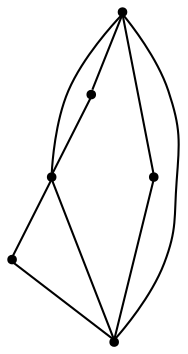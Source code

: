 graph {
  node [shape=point,comment="{\"directed\":false,\"doi\":\"10.1007/978-3-030-68766-3_7\",\"figure\":\"3 (3)\"}"]

  v0 [pos="699.0238353161388,434.6988308945397"]
  v1 [pos="449.63411486659004,517.5359735152904"]
  v2 [pos="474.5755907054918,683.2186523250582"]
  v3 [pos="480.9474363067014,662.0488014050852"]
  v4 [pos="300.00195179282525,434.6988308945397"]
  v5 [pos="470.1832207530091,652.3641497292806"]

  v0 -- v1 [id="-1",pos="699.0238353161388,434.6988308945397 449.63411486659004,517.5359735152904 449.63411486659004,517.5359735152904 449.63411486659004,517.5359735152904"]
  v4 -- v0 [id="-2",pos="300.00195179282525,434.6988308945397 699.0238353161388,434.6988308945397 699.0238353161388,434.6988308945397 699.0238353161388,434.6988308945397"]
  v4 -- v1 [id="-4",pos="300.00195179282525,434.6988308945397 449.63411486659004,517.5359735152904 449.63411486659004,517.5359735152904 449.63411486659004,517.5359735152904"]
  v0 -- v2 [id="-5",pos="699.0238353161388,434.6988308945397 474.5755907054918,683.2186523250582 474.5755907054918,683.2186523250582 474.5755907054918,683.2186523250582"]
  v0 -- v3 [id="-6",pos="699.0238353161388,434.6988308945397 480.9474363067014,662.0488014050852 480.9474363067014,662.0488014050852 480.9474363067014,662.0488014050852"]
  v3 -- v1 [id="-7",pos="480.9474363067014,662.0488014050852 449.63411486659004,517.5359735152904 449.63411486659004,517.5359735152904 449.63411486659004,517.5359735152904"]
  v2 -- v4 [id="-8",pos="474.5755907054918,683.2186523250582 300.00195179282525,434.6988308945397 300.00195179282525,434.6988308945397 300.00195179282525,434.6988308945397"]
  v5 -- v4 [id="-9",pos="470.1832207530091,652.3641497292806 300.00195179282525,434.6988308945397 300.00195179282525,434.6988308945397 300.00195179282525,434.6988308945397"]
  v1 -- v5 [id="-10",pos="449.63411486659004,517.5359735152904 470.1832207530091,652.3641497292806 470.1832207530091,652.3641497292806 470.1832207530091,652.3641497292806"]
}